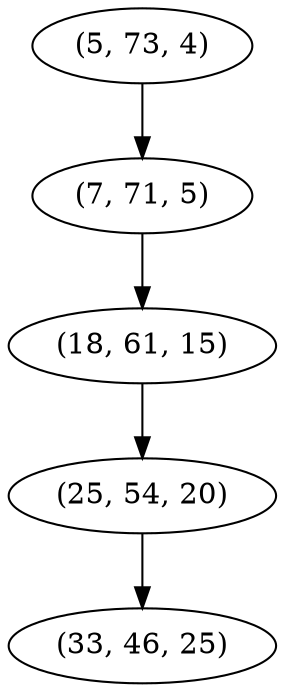 digraph tree {
    "(5, 73, 4)";
    "(7, 71, 5)";
    "(18, 61, 15)";
    "(25, 54, 20)";
    "(33, 46, 25)";
    "(5, 73, 4)" -> "(7, 71, 5)";
    "(7, 71, 5)" -> "(18, 61, 15)";
    "(18, 61, 15)" -> "(25, 54, 20)";
    "(25, 54, 20)" -> "(33, 46, 25)";
}
